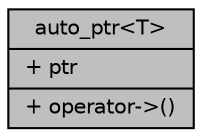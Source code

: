 digraph "auto_ptr&lt;T&gt;"
{
 // INTERACTIVE_SVG=YES
  bgcolor="transparent";
  edge [fontname="Helvetica",fontsize="10",labelfontname="Helvetica",labelfontsize="10"];
  node [fontname="Helvetica",fontsize="10",shape=record];
  Node1 [label="{auto_ptr\<T\>\n|+ ptr\l|+ operator-\>()\l}",height=0.2,width=0.4,color="black", fillcolor="grey75", style="filled", fontcolor="black"];
}
